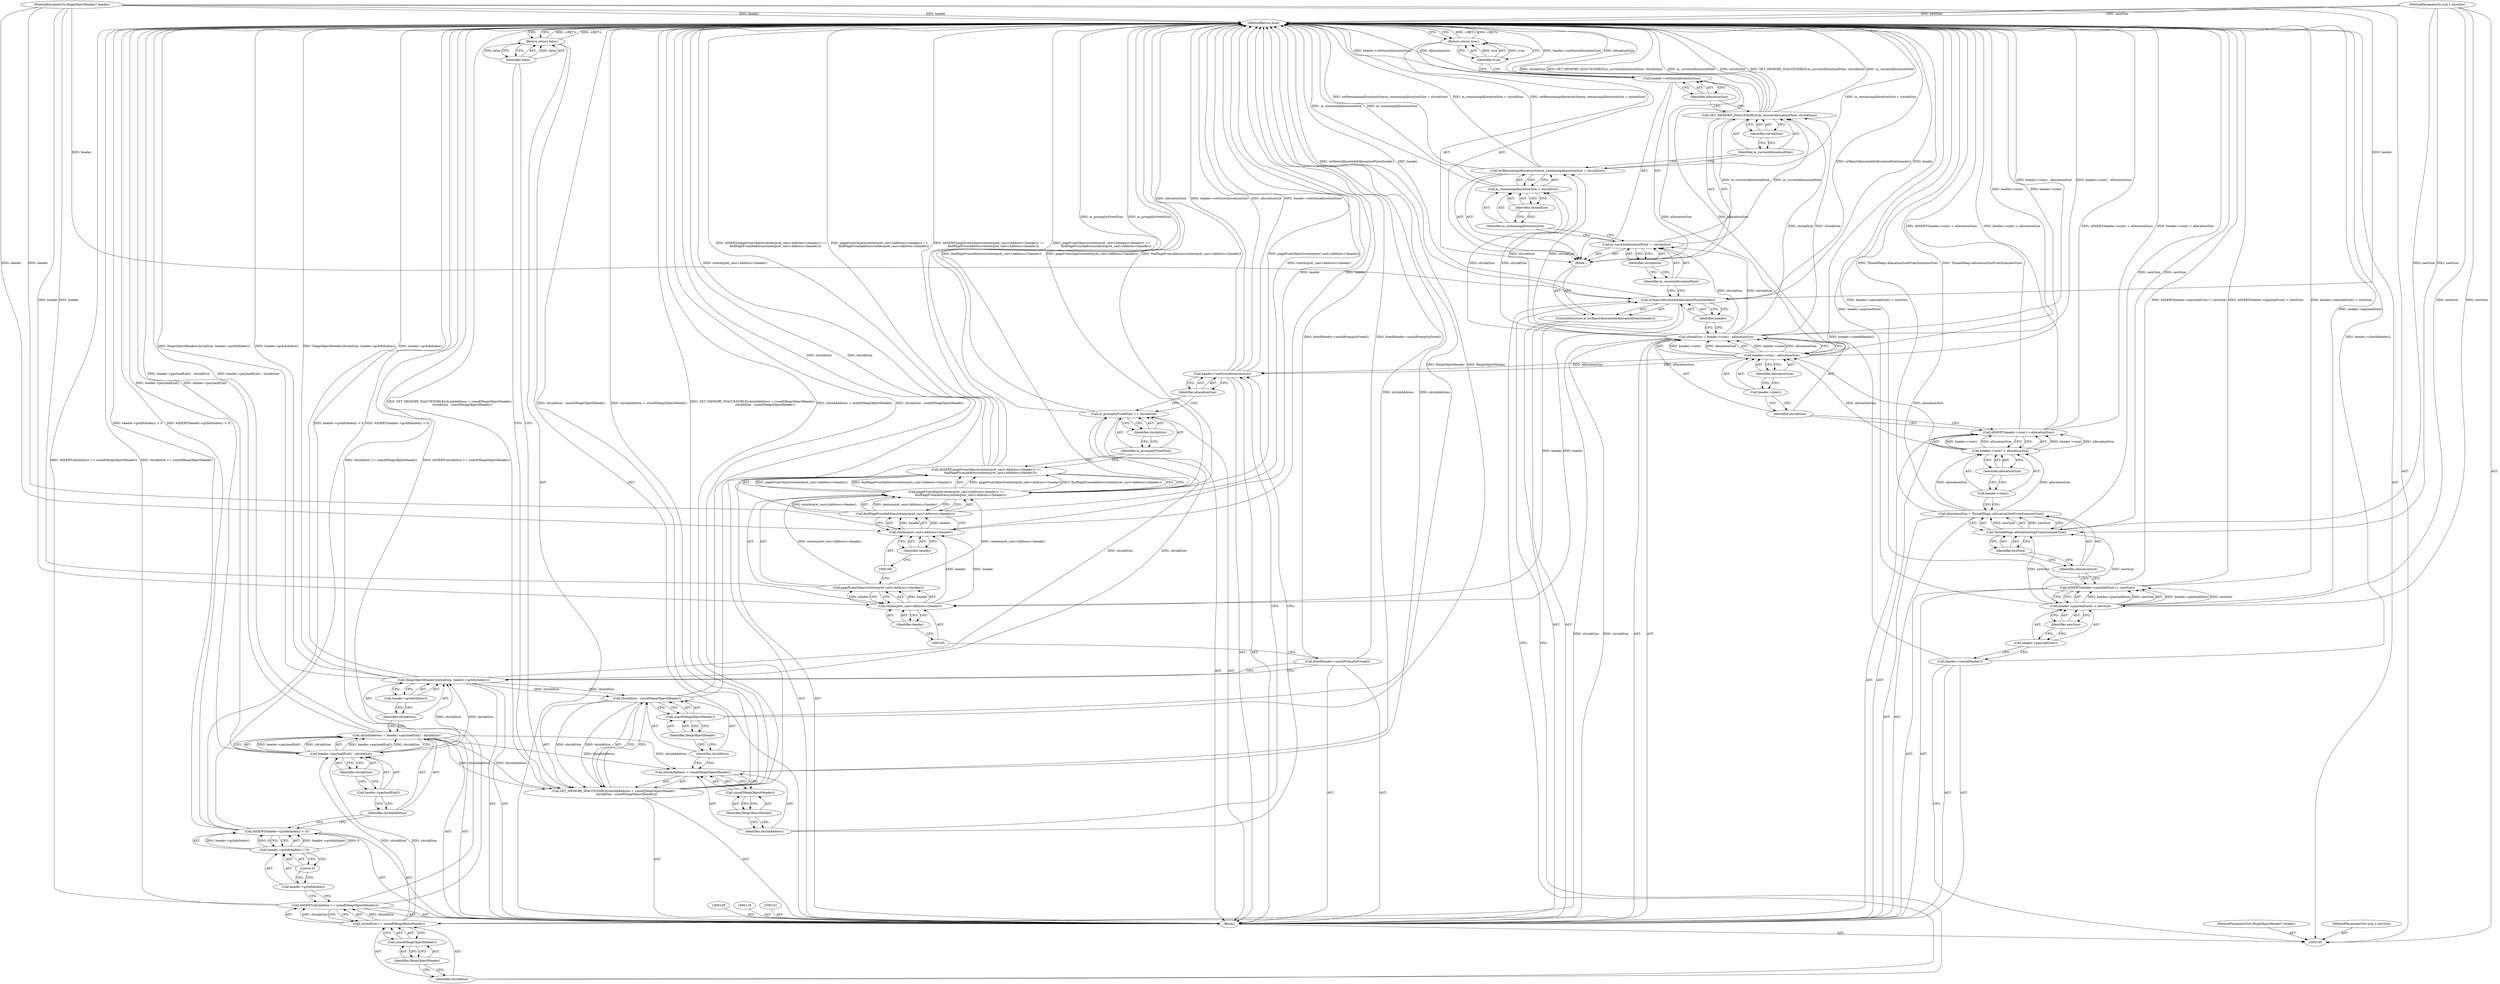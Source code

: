 digraph "0_Chrome_0749ec24fae74ec32d0567eef0e5ec43c84dbcb9_10" {
"1000187" [label="(MethodReturn,bool)"];
"1000101" [label="(MethodParameterIn,HeapObjectHeader* header)"];
"1000301" [label="(MethodParameterOut,HeapObjectHeader* header)"];
"1000102" [label="(MethodParameterIn,size_t newSize)"];
"1000302" [label="(MethodParameterOut,size_t newSize)"];
"1000103" [label="(Block,)"];
"1000136" [label="(Identifier,m_currentAllocationPoint)"];
"1000135" [label="(Call,SET_MEMORY_INACCESSIBLE(m_currentAllocationPoint, shrinkSize))"];
"1000137" [label="(Identifier,shrinkSize)"];
"1000139" [label="(Identifier,allocationSize)"];
"1000138" [label="(Call,header->setSize(allocationSize))"];
"1000141" [label="(Identifier,true)"];
"1000140" [label="(Return,return true;)"];
"1000142" [label="(Call,ASSERT(shrinkSize >= sizeof(HeapObjectHeader)))"];
"1000145" [label="(Call,sizeof(HeapObjectHeader))"];
"1000146" [label="(Identifier,HeapObjectHeader)"];
"1000143" [label="(Call,shrinkSize >= sizeof(HeapObjectHeader))"];
"1000144" [label="(Identifier,shrinkSize)"];
"1000147" [label="(Call,ASSERT(header->gcInfoIndex() > 0))"];
"1000150" [label="(Literal,0)"];
"1000148" [label="(Call,header->gcInfoIndex() > 0)"];
"1000149" [label="(Call,header->gcInfoIndex())"];
"1000152" [label="(Call,shrinkAddress = header->payloadEnd() - shrinkSize)"];
"1000153" [label="(Identifier,shrinkAddress)"];
"1000154" [label="(Call,header->payloadEnd() - shrinkSize)"];
"1000155" [label="(Call,header->payloadEnd())"];
"1000156" [label="(Identifier,shrinkSize)"];
"1000158" [label="(Identifier,shrinkSize)"];
"1000159" [label="(Call,header->gcInfoIndex())"];
"1000157" [label="(Call,HeapObjectHeader(shrinkSize, header->gcInfoIndex()))"];
"1000160" [label="(Call,freedHeader->markPromptlyFreed())"];
"1000104" [label="(Call,header->checkHeader())"];
"1000161" [label="(Call,ASSERT(pageFromObject(reinterpret_cast<Address>(header)) ==\n         findPageFromAddress(reinterpret_cast<Address>(header))))"];
"1000164" [label="(Call,reinterpret_cast<Address>(header))"];
"1000166" [label="(Identifier,header)"];
"1000162" [label="(Call,pageFromObject(reinterpret_cast<Address>(header)) ==\n         findPageFromAddress(reinterpret_cast<Address>(header)))"];
"1000163" [label="(Call,pageFromObject(reinterpret_cast<Address>(header)))"];
"1000168" [label="(Call,reinterpret_cast<Address>(header))"];
"1000170" [label="(Identifier,header)"];
"1000167" [label="(Call,findPageFromAddress(reinterpret_cast<Address>(header)))"];
"1000171" [label="(Call,m_promptlyFreedSize += shrinkSize)"];
"1000172" [label="(Identifier,m_promptlyFreedSize)"];
"1000173" [label="(Identifier,shrinkSize)"];
"1000175" [label="(Identifier,allocationSize)"];
"1000174" [label="(Call,header->setSize(allocationSize))"];
"1000176" [label="(Call,SET_MEMORY_INACCESSIBLE(shrinkAddress + sizeof(HeapObjectHeader),\n                          shrinkSize - sizeof(HeapObjectHeader)))"];
"1000177" [label="(Call,shrinkAddress + sizeof(HeapObjectHeader))"];
"1000178" [label="(Identifier,shrinkAddress)"];
"1000179" [label="(Call,sizeof(HeapObjectHeader))"];
"1000180" [label="(Identifier,HeapObjectHeader)"];
"1000181" [label="(Call,shrinkSize - sizeof(HeapObjectHeader))"];
"1000182" [label="(Identifier,shrinkSize)"];
"1000183" [label="(Call,sizeof(HeapObjectHeader))"];
"1000184" [label="(Identifier,HeapObjectHeader)"];
"1000185" [label="(Return,return false;)"];
"1000186" [label="(Identifier,false)"];
"1000106" [label="(Call,header->payloadSize() > newSize)"];
"1000107" [label="(Call,header->payloadSize())"];
"1000105" [label="(Call,ASSERT(header->payloadSize() > newSize))"];
"1000108" [label="(Identifier,newSize)"];
"1000110" [label="(Call,allocationSize = ThreadHeap::allocationSizeFromSize(newSize))"];
"1000111" [label="(Identifier,allocationSize)"];
"1000112" [label="(Call,ThreadHeap::allocationSizeFromSize(newSize))"];
"1000113" [label="(Identifier,newSize)"];
"1000115" [label="(Call,header->size() > allocationSize)"];
"1000116" [label="(Call,header->size())"];
"1000117" [label="(Identifier,allocationSize)"];
"1000114" [label="(Call,ASSERT(header->size() > allocationSize))"];
"1000121" [label="(Call,header->size() - allocationSize)"];
"1000122" [label="(Call,header->size())"];
"1000123" [label="(Identifier,allocationSize)"];
"1000119" [label="(Call,shrinkSize = header->size() - allocationSize)"];
"1000120" [label="(Identifier,shrinkSize)"];
"1000124" [label="(ControlStructure,if (isObjectAllocatedAtAllocationPoint(header)))"];
"1000126" [label="(Identifier,header)"];
"1000127" [label="(Block,)"];
"1000125" [label="(Call,isObjectAllocatedAtAllocationPoint(header))"];
"1000130" [label="(Identifier,shrinkSize)"];
"1000128" [label="(Call,m_currentAllocationPoint -= shrinkSize)"];
"1000129" [label="(Identifier,m_currentAllocationPoint)"];
"1000132" [label="(Call,m_remainingAllocationSize + shrinkSize)"];
"1000133" [label="(Identifier,m_remainingAllocationSize)"];
"1000131" [label="(Call,setRemainingAllocationSize(m_remainingAllocationSize + shrinkSize))"];
"1000134" [label="(Identifier,shrinkSize)"];
"1000187" -> "1000100"  [label="AST: "];
"1000187" -> "1000140"  [label="CFG: "];
"1000187" -> "1000185"  [label="CFG: "];
"1000125" -> "1000187"  [label="DDG: isObjectAllocatedAtAllocationPoint(header)"];
"1000125" -> "1000187"  [label="DDG: header"];
"1000106" -> "1000187"  [label="DDG: header->payloadSize()"];
"1000157" -> "1000187"  [label="DDG: HeapObjectHeader(shrinkSize, header->gcInfoIndex())"];
"1000157" -> "1000187"  [label="DDG: header->gcInfoIndex()"];
"1000104" -> "1000187"  [label="DDG: header->checkHeader()"];
"1000105" -> "1000187"  [label="DDG: ASSERT(header->payloadSize() > newSize)"];
"1000105" -> "1000187"  [label="DDG: header->payloadSize() > newSize"];
"1000176" -> "1000187"  [label="DDG: shrinkSize - sizeof(HeapObjectHeader)"];
"1000176" -> "1000187"  [label="DDG: SET_MEMORY_INACCESSIBLE(shrinkAddress + sizeof(HeapObjectHeader),\n                          shrinkSize - sizeof(HeapObjectHeader))"];
"1000176" -> "1000187"  [label="DDG: shrinkAddress + sizeof(HeapObjectHeader)"];
"1000152" -> "1000187"  [label="DDG: header->payloadEnd() - shrinkSize"];
"1000131" -> "1000187"  [label="DDG: setRemainingAllocationSize(m_remainingAllocationSize + shrinkSize)"];
"1000131" -> "1000187"  [label="DDG: m_remainingAllocationSize + shrinkSize"];
"1000181" -> "1000187"  [label="DDG: shrinkSize"];
"1000177" -> "1000187"  [label="DDG: shrinkAddress"];
"1000167" -> "1000187"  [label="DDG: reinterpret_cast<Address>(header)"];
"1000171" -> "1000187"  [label="DDG: m_promptlyFreedSize"];
"1000142" -> "1000187"  [label="DDG: ASSERT(shrinkSize >= sizeof(HeapObjectHeader))"];
"1000142" -> "1000187"  [label="DDG: shrinkSize >= sizeof(HeapObjectHeader)"];
"1000114" -> "1000187"  [label="DDG: ASSERT(header->size() > allocationSize)"];
"1000114" -> "1000187"  [label="DDG: header->size() > allocationSize"];
"1000160" -> "1000187"  [label="DDG: freedHeader->markPromptlyFreed()"];
"1000138" -> "1000187"  [label="DDG: allocationSize"];
"1000138" -> "1000187"  [label="DDG: header->setSize(allocationSize)"];
"1000183" -> "1000187"  [label="DDG: HeapObjectHeader"];
"1000154" -> "1000187"  [label="DDG: header->payloadEnd()"];
"1000162" -> "1000187"  [label="DDG: findPageFromAddress(reinterpret_cast<Address>(header))"];
"1000162" -> "1000187"  [label="DDG: pageFromObject(reinterpret_cast<Address>(header))"];
"1000119" -> "1000187"  [label="DDG: header->size() - allocationSize"];
"1000147" -> "1000187"  [label="DDG: header->gcInfoIndex() > 0"];
"1000147" -> "1000187"  [label="DDG: ASSERT(header->gcInfoIndex() > 0)"];
"1000132" -> "1000187"  [label="DDG: m_remainingAllocationSize"];
"1000102" -> "1000187"  [label="DDG: newSize"];
"1000110" -> "1000187"  [label="DDG: ThreadHeap::allocationSizeFromSize(newSize)"];
"1000135" -> "1000187"  [label="DDG: SET_MEMORY_INACCESSIBLE(m_currentAllocationPoint, shrinkSize)"];
"1000135" -> "1000187"  [label="DDG: m_currentAllocationPoint"];
"1000135" -> "1000187"  [label="DDG: shrinkSize"];
"1000112" -> "1000187"  [label="DDG: newSize"];
"1000101" -> "1000187"  [label="DDG: header"];
"1000121" -> "1000187"  [label="DDG: header->size()"];
"1000168" -> "1000187"  [label="DDG: header"];
"1000161" -> "1000187"  [label="DDG: pageFromObject(reinterpret_cast<Address>(header)) ==\n         findPageFromAddress(reinterpret_cast<Address>(header))"];
"1000161" -> "1000187"  [label="DDG: ASSERT(pageFromObject(reinterpret_cast<Address>(header)) ==\n         findPageFromAddress(reinterpret_cast<Address>(header)))"];
"1000174" -> "1000187"  [label="DDG: header->setSize(allocationSize)"];
"1000174" -> "1000187"  [label="DDG: allocationSize"];
"1000140" -> "1000187"  [label="DDG: <RET>"];
"1000185" -> "1000187"  [label="DDG: <RET>"];
"1000101" -> "1000100"  [label="AST: "];
"1000101" -> "1000187"  [label="DDG: header"];
"1000101" -> "1000125"  [label="DDG: header"];
"1000101" -> "1000164"  [label="DDG: header"];
"1000101" -> "1000168"  [label="DDG: header"];
"1000301" -> "1000100"  [label="AST: "];
"1000102" -> "1000100"  [label="AST: "];
"1000102" -> "1000187"  [label="DDG: newSize"];
"1000102" -> "1000106"  [label="DDG: newSize"];
"1000102" -> "1000112"  [label="DDG: newSize"];
"1000302" -> "1000100"  [label="AST: "];
"1000103" -> "1000100"  [label="AST: "];
"1000104" -> "1000103"  [label="AST: "];
"1000105" -> "1000103"  [label="AST: "];
"1000109" -> "1000103"  [label="AST: "];
"1000110" -> "1000103"  [label="AST: "];
"1000114" -> "1000103"  [label="AST: "];
"1000118" -> "1000103"  [label="AST: "];
"1000119" -> "1000103"  [label="AST: "];
"1000124" -> "1000103"  [label="AST: "];
"1000142" -> "1000103"  [label="AST: "];
"1000147" -> "1000103"  [label="AST: "];
"1000151" -> "1000103"  [label="AST: "];
"1000152" -> "1000103"  [label="AST: "];
"1000157" -> "1000103"  [label="AST: "];
"1000160" -> "1000103"  [label="AST: "];
"1000161" -> "1000103"  [label="AST: "];
"1000171" -> "1000103"  [label="AST: "];
"1000174" -> "1000103"  [label="AST: "];
"1000176" -> "1000103"  [label="AST: "];
"1000185" -> "1000103"  [label="AST: "];
"1000136" -> "1000135"  [label="AST: "];
"1000136" -> "1000131"  [label="CFG: "];
"1000137" -> "1000136"  [label="CFG: "];
"1000135" -> "1000127"  [label="AST: "];
"1000135" -> "1000137"  [label="CFG: "];
"1000136" -> "1000135"  [label="AST: "];
"1000137" -> "1000135"  [label="AST: "];
"1000139" -> "1000135"  [label="CFG: "];
"1000135" -> "1000187"  [label="DDG: SET_MEMORY_INACCESSIBLE(m_currentAllocationPoint, shrinkSize)"];
"1000135" -> "1000187"  [label="DDG: m_currentAllocationPoint"];
"1000135" -> "1000187"  [label="DDG: shrinkSize"];
"1000128" -> "1000135"  [label="DDG: m_currentAllocationPoint"];
"1000119" -> "1000135"  [label="DDG: shrinkSize"];
"1000137" -> "1000135"  [label="AST: "];
"1000137" -> "1000136"  [label="CFG: "];
"1000135" -> "1000137"  [label="CFG: "];
"1000139" -> "1000138"  [label="AST: "];
"1000139" -> "1000135"  [label="CFG: "];
"1000138" -> "1000139"  [label="CFG: "];
"1000138" -> "1000127"  [label="AST: "];
"1000138" -> "1000139"  [label="CFG: "];
"1000139" -> "1000138"  [label="AST: "];
"1000141" -> "1000138"  [label="CFG: "];
"1000138" -> "1000187"  [label="DDG: allocationSize"];
"1000138" -> "1000187"  [label="DDG: header->setSize(allocationSize)"];
"1000121" -> "1000138"  [label="DDG: allocationSize"];
"1000141" -> "1000140"  [label="AST: "];
"1000141" -> "1000138"  [label="CFG: "];
"1000140" -> "1000141"  [label="CFG: "];
"1000141" -> "1000140"  [label="DDG: true"];
"1000140" -> "1000127"  [label="AST: "];
"1000140" -> "1000141"  [label="CFG: "];
"1000141" -> "1000140"  [label="AST: "];
"1000187" -> "1000140"  [label="CFG: "];
"1000140" -> "1000187"  [label="DDG: <RET>"];
"1000141" -> "1000140"  [label="DDG: true"];
"1000142" -> "1000103"  [label="AST: "];
"1000142" -> "1000143"  [label="CFG: "];
"1000143" -> "1000142"  [label="AST: "];
"1000149" -> "1000142"  [label="CFG: "];
"1000142" -> "1000187"  [label="DDG: ASSERT(shrinkSize >= sizeof(HeapObjectHeader))"];
"1000142" -> "1000187"  [label="DDG: shrinkSize >= sizeof(HeapObjectHeader)"];
"1000143" -> "1000142"  [label="DDG: shrinkSize"];
"1000145" -> "1000143"  [label="AST: "];
"1000145" -> "1000146"  [label="CFG: "];
"1000146" -> "1000145"  [label="AST: "];
"1000143" -> "1000145"  [label="CFG: "];
"1000146" -> "1000145"  [label="AST: "];
"1000146" -> "1000144"  [label="CFG: "];
"1000145" -> "1000146"  [label="CFG: "];
"1000143" -> "1000142"  [label="AST: "];
"1000143" -> "1000145"  [label="CFG: "];
"1000144" -> "1000143"  [label="AST: "];
"1000145" -> "1000143"  [label="AST: "];
"1000142" -> "1000143"  [label="CFG: "];
"1000143" -> "1000142"  [label="DDG: shrinkSize"];
"1000119" -> "1000143"  [label="DDG: shrinkSize"];
"1000143" -> "1000154"  [label="DDG: shrinkSize"];
"1000144" -> "1000143"  [label="AST: "];
"1000144" -> "1000125"  [label="CFG: "];
"1000146" -> "1000144"  [label="CFG: "];
"1000147" -> "1000103"  [label="AST: "];
"1000147" -> "1000148"  [label="CFG: "];
"1000148" -> "1000147"  [label="AST: "];
"1000153" -> "1000147"  [label="CFG: "];
"1000147" -> "1000187"  [label="DDG: header->gcInfoIndex() > 0"];
"1000147" -> "1000187"  [label="DDG: ASSERT(header->gcInfoIndex() > 0)"];
"1000148" -> "1000147"  [label="DDG: header->gcInfoIndex()"];
"1000148" -> "1000147"  [label="DDG: 0"];
"1000150" -> "1000148"  [label="AST: "];
"1000150" -> "1000149"  [label="CFG: "];
"1000148" -> "1000150"  [label="CFG: "];
"1000148" -> "1000147"  [label="AST: "];
"1000148" -> "1000150"  [label="CFG: "];
"1000149" -> "1000148"  [label="AST: "];
"1000150" -> "1000148"  [label="AST: "];
"1000147" -> "1000148"  [label="CFG: "];
"1000148" -> "1000147"  [label="DDG: header->gcInfoIndex()"];
"1000148" -> "1000147"  [label="DDG: 0"];
"1000149" -> "1000148"  [label="AST: "];
"1000149" -> "1000142"  [label="CFG: "];
"1000150" -> "1000149"  [label="CFG: "];
"1000152" -> "1000103"  [label="AST: "];
"1000152" -> "1000154"  [label="CFG: "];
"1000153" -> "1000152"  [label="AST: "];
"1000154" -> "1000152"  [label="AST: "];
"1000158" -> "1000152"  [label="CFG: "];
"1000152" -> "1000187"  [label="DDG: header->payloadEnd() - shrinkSize"];
"1000154" -> "1000152"  [label="DDG: header->payloadEnd()"];
"1000154" -> "1000152"  [label="DDG: shrinkSize"];
"1000152" -> "1000176"  [label="DDG: shrinkAddress"];
"1000152" -> "1000177"  [label="DDG: shrinkAddress"];
"1000153" -> "1000152"  [label="AST: "];
"1000153" -> "1000147"  [label="CFG: "];
"1000155" -> "1000153"  [label="CFG: "];
"1000154" -> "1000152"  [label="AST: "];
"1000154" -> "1000156"  [label="CFG: "];
"1000155" -> "1000154"  [label="AST: "];
"1000156" -> "1000154"  [label="AST: "];
"1000152" -> "1000154"  [label="CFG: "];
"1000154" -> "1000187"  [label="DDG: header->payloadEnd()"];
"1000154" -> "1000152"  [label="DDG: header->payloadEnd()"];
"1000154" -> "1000152"  [label="DDG: shrinkSize"];
"1000143" -> "1000154"  [label="DDG: shrinkSize"];
"1000154" -> "1000157"  [label="DDG: shrinkSize"];
"1000155" -> "1000154"  [label="AST: "];
"1000155" -> "1000153"  [label="CFG: "];
"1000156" -> "1000155"  [label="CFG: "];
"1000156" -> "1000154"  [label="AST: "];
"1000156" -> "1000155"  [label="CFG: "];
"1000154" -> "1000156"  [label="CFG: "];
"1000158" -> "1000157"  [label="AST: "];
"1000158" -> "1000152"  [label="CFG: "];
"1000159" -> "1000158"  [label="CFG: "];
"1000159" -> "1000157"  [label="AST: "];
"1000159" -> "1000158"  [label="CFG: "];
"1000157" -> "1000159"  [label="CFG: "];
"1000157" -> "1000103"  [label="AST: "];
"1000157" -> "1000159"  [label="CFG: "];
"1000158" -> "1000157"  [label="AST: "];
"1000159" -> "1000157"  [label="AST: "];
"1000160" -> "1000157"  [label="CFG: "];
"1000157" -> "1000187"  [label="DDG: HeapObjectHeader(shrinkSize, header->gcInfoIndex())"];
"1000157" -> "1000187"  [label="DDG: header->gcInfoIndex()"];
"1000154" -> "1000157"  [label="DDG: shrinkSize"];
"1000157" -> "1000171"  [label="DDG: shrinkSize"];
"1000157" -> "1000181"  [label="DDG: shrinkSize"];
"1000160" -> "1000103"  [label="AST: "];
"1000160" -> "1000157"  [label="CFG: "];
"1000165" -> "1000160"  [label="CFG: "];
"1000160" -> "1000187"  [label="DDG: freedHeader->markPromptlyFreed()"];
"1000104" -> "1000103"  [label="AST: "];
"1000104" -> "1000100"  [label="CFG: "];
"1000107" -> "1000104"  [label="CFG: "];
"1000104" -> "1000187"  [label="DDG: header->checkHeader()"];
"1000161" -> "1000103"  [label="AST: "];
"1000161" -> "1000162"  [label="CFG: "];
"1000162" -> "1000161"  [label="AST: "];
"1000172" -> "1000161"  [label="CFG: "];
"1000161" -> "1000187"  [label="DDG: pageFromObject(reinterpret_cast<Address>(header)) ==\n         findPageFromAddress(reinterpret_cast<Address>(header))"];
"1000161" -> "1000187"  [label="DDG: ASSERT(pageFromObject(reinterpret_cast<Address>(header)) ==\n         findPageFromAddress(reinterpret_cast<Address>(header)))"];
"1000162" -> "1000161"  [label="DDG: pageFromObject(reinterpret_cast<Address>(header))"];
"1000162" -> "1000161"  [label="DDG: findPageFromAddress(reinterpret_cast<Address>(header))"];
"1000164" -> "1000163"  [label="AST: "];
"1000164" -> "1000166"  [label="CFG: "];
"1000165" -> "1000164"  [label="AST: "];
"1000166" -> "1000164"  [label="AST: "];
"1000163" -> "1000164"  [label="CFG: "];
"1000164" -> "1000163"  [label="DDG: header"];
"1000125" -> "1000164"  [label="DDG: header"];
"1000101" -> "1000164"  [label="DDG: header"];
"1000164" -> "1000168"  [label="DDG: header"];
"1000166" -> "1000164"  [label="AST: "];
"1000166" -> "1000165"  [label="CFG: "];
"1000164" -> "1000166"  [label="CFG: "];
"1000162" -> "1000161"  [label="AST: "];
"1000162" -> "1000167"  [label="CFG: "];
"1000163" -> "1000162"  [label="AST: "];
"1000167" -> "1000162"  [label="AST: "];
"1000161" -> "1000162"  [label="CFG: "];
"1000162" -> "1000187"  [label="DDG: findPageFromAddress(reinterpret_cast<Address>(header))"];
"1000162" -> "1000187"  [label="DDG: pageFromObject(reinterpret_cast<Address>(header))"];
"1000162" -> "1000161"  [label="DDG: pageFromObject(reinterpret_cast<Address>(header))"];
"1000162" -> "1000161"  [label="DDG: findPageFromAddress(reinterpret_cast<Address>(header))"];
"1000163" -> "1000162"  [label="DDG: reinterpret_cast<Address>(header)"];
"1000167" -> "1000162"  [label="DDG: reinterpret_cast<Address>(header)"];
"1000163" -> "1000162"  [label="AST: "];
"1000163" -> "1000164"  [label="CFG: "];
"1000164" -> "1000163"  [label="AST: "];
"1000169" -> "1000163"  [label="CFG: "];
"1000163" -> "1000162"  [label="DDG: reinterpret_cast<Address>(header)"];
"1000164" -> "1000163"  [label="DDG: header"];
"1000168" -> "1000167"  [label="AST: "];
"1000168" -> "1000170"  [label="CFG: "];
"1000169" -> "1000168"  [label="AST: "];
"1000170" -> "1000168"  [label="AST: "];
"1000167" -> "1000168"  [label="CFG: "];
"1000168" -> "1000187"  [label="DDG: header"];
"1000168" -> "1000167"  [label="DDG: header"];
"1000164" -> "1000168"  [label="DDG: header"];
"1000101" -> "1000168"  [label="DDG: header"];
"1000170" -> "1000168"  [label="AST: "];
"1000170" -> "1000169"  [label="CFG: "];
"1000168" -> "1000170"  [label="CFG: "];
"1000167" -> "1000162"  [label="AST: "];
"1000167" -> "1000168"  [label="CFG: "];
"1000168" -> "1000167"  [label="AST: "];
"1000162" -> "1000167"  [label="CFG: "];
"1000167" -> "1000187"  [label="DDG: reinterpret_cast<Address>(header)"];
"1000167" -> "1000162"  [label="DDG: reinterpret_cast<Address>(header)"];
"1000168" -> "1000167"  [label="DDG: header"];
"1000171" -> "1000103"  [label="AST: "];
"1000171" -> "1000173"  [label="CFG: "];
"1000172" -> "1000171"  [label="AST: "];
"1000173" -> "1000171"  [label="AST: "];
"1000175" -> "1000171"  [label="CFG: "];
"1000171" -> "1000187"  [label="DDG: m_promptlyFreedSize"];
"1000157" -> "1000171"  [label="DDG: shrinkSize"];
"1000172" -> "1000171"  [label="AST: "];
"1000172" -> "1000161"  [label="CFG: "];
"1000173" -> "1000172"  [label="CFG: "];
"1000173" -> "1000171"  [label="AST: "];
"1000173" -> "1000172"  [label="CFG: "];
"1000171" -> "1000173"  [label="CFG: "];
"1000175" -> "1000174"  [label="AST: "];
"1000175" -> "1000171"  [label="CFG: "];
"1000174" -> "1000175"  [label="CFG: "];
"1000174" -> "1000103"  [label="AST: "];
"1000174" -> "1000175"  [label="CFG: "];
"1000175" -> "1000174"  [label="AST: "];
"1000178" -> "1000174"  [label="CFG: "];
"1000174" -> "1000187"  [label="DDG: header->setSize(allocationSize)"];
"1000174" -> "1000187"  [label="DDG: allocationSize"];
"1000121" -> "1000174"  [label="DDG: allocationSize"];
"1000176" -> "1000103"  [label="AST: "];
"1000176" -> "1000181"  [label="CFG: "];
"1000177" -> "1000176"  [label="AST: "];
"1000181" -> "1000176"  [label="AST: "];
"1000186" -> "1000176"  [label="CFG: "];
"1000176" -> "1000187"  [label="DDG: shrinkSize - sizeof(HeapObjectHeader)"];
"1000176" -> "1000187"  [label="DDG: SET_MEMORY_INACCESSIBLE(shrinkAddress + sizeof(HeapObjectHeader),\n                          shrinkSize - sizeof(HeapObjectHeader))"];
"1000176" -> "1000187"  [label="DDG: shrinkAddress + sizeof(HeapObjectHeader)"];
"1000152" -> "1000176"  [label="DDG: shrinkAddress"];
"1000181" -> "1000176"  [label="DDG: shrinkSize"];
"1000177" -> "1000176"  [label="AST: "];
"1000177" -> "1000179"  [label="CFG: "];
"1000178" -> "1000177"  [label="AST: "];
"1000179" -> "1000177"  [label="AST: "];
"1000182" -> "1000177"  [label="CFG: "];
"1000177" -> "1000187"  [label="DDG: shrinkAddress"];
"1000152" -> "1000177"  [label="DDG: shrinkAddress"];
"1000178" -> "1000177"  [label="AST: "];
"1000178" -> "1000174"  [label="CFG: "];
"1000180" -> "1000178"  [label="CFG: "];
"1000179" -> "1000177"  [label="AST: "];
"1000179" -> "1000180"  [label="CFG: "];
"1000180" -> "1000179"  [label="AST: "];
"1000177" -> "1000179"  [label="CFG: "];
"1000180" -> "1000179"  [label="AST: "];
"1000180" -> "1000178"  [label="CFG: "];
"1000179" -> "1000180"  [label="CFG: "];
"1000181" -> "1000176"  [label="AST: "];
"1000181" -> "1000183"  [label="CFG: "];
"1000182" -> "1000181"  [label="AST: "];
"1000183" -> "1000181"  [label="AST: "];
"1000176" -> "1000181"  [label="CFG: "];
"1000181" -> "1000187"  [label="DDG: shrinkSize"];
"1000181" -> "1000176"  [label="DDG: shrinkSize"];
"1000157" -> "1000181"  [label="DDG: shrinkSize"];
"1000182" -> "1000181"  [label="AST: "];
"1000182" -> "1000177"  [label="CFG: "];
"1000184" -> "1000182"  [label="CFG: "];
"1000183" -> "1000181"  [label="AST: "];
"1000183" -> "1000184"  [label="CFG: "];
"1000184" -> "1000183"  [label="AST: "];
"1000181" -> "1000183"  [label="CFG: "];
"1000183" -> "1000187"  [label="DDG: HeapObjectHeader"];
"1000184" -> "1000183"  [label="AST: "];
"1000184" -> "1000182"  [label="CFG: "];
"1000183" -> "1000184"  [label="CFG: "];
"1000185" -> "1000103"  [label="AST: "];
"1000185" -> "1000186"  [label="CFG: "];
"1000186" -> "1000185"  [label="AST: "];
"1000187" -> "1000185"  [label="CFG: "];
"1000185" -> "1000187"  [label="DDG: <RET>"];
"1000186" -> "1000185"  [label="DDG: false"];
"1000186" -> "1000185"  [label="AST: "];
"1000186" -> "1000176"  [label="CFG: "];
"1000185" -> "1000186"  [label="CFG: "];
"1000186" -> "1000185"  [label="DDG: false"];
"1000106" -> "1000105"  [label="AST: "];
"1000106" -> "1000108"  [label="CFG: "];
"1000107" -> "1000106"  [label="AST: "];
"1000108" -> "1000106"  [label="AST: "];
"1000105" -> "1000106"  [label="CFG: "];
"1000106" -> "1000187"  [label="DDG: header->payloadSize()"];
"1000106" -> "1000105"  [label="DDG: header->payloadSize()"];
"1000106" -> "1000105"  [label="DDG: newSize"];
"1000102" -> "1000106"  [label="DDG: newSize"];
"1000106" -> "1000112"  [label="DDG: newSize"];
"1000107" -> "1000106"  [label="AST: "];
"1000107" -> "1000104"  [label="CFG: "];
"1000108" -> "1000107"  [label="CFG: "];
"1000105" -> "1000103"  [label="AST: "];
"1000105" -> "1000106"  [label="CFG: "];
"1000106" -> "1000105"  [label="AST: "];
"1000111" -> "1000105"  [label="CFG: "];
"1000105" -> "1000187"  [label="DDG: ASSERT(header->payloadSize() > newSize)"];
"1000105" -> "1000187"  [label="DDG: header->payloadSize() > newSize"];
"1000106" -> "1000105"  [label="DDG: header->payloadSize()"];
"1000106" -> "1000105"  [label="DDG: newSize"];
"1000108" -> "1000106"  [label="AST: "];
"1000108" -> "1000107"  [label="CFG: "];
"1000106" -> "1000108"  [label="CFG: "];
"1000110" -> "1000103"  [label="AST: "];
"1000110" -> "1000112"  [label="CFG: "];
"1000111" -> "1000110"  [label="AST: "];
"1000112" -> "1000110"  [label="AST: "];
"1000116" -> "1000110"  [label="CFG: "];
"1000110" -> "1000187"  [label="DDG: ThreadHeap::allocationSizeFromSize(newSize)"];
"1000112" -> "1000110"  [label="DDG: newSize"];
"1000110" -> "1000115"  [label="DDG: allocationSize"];
"1000111" -> "1000110"  [label="AST: "];
"1000111" -> "1000105"  [label="CFG: "];
"1000113" -> "1000111"  [label="CFG: "];
"1000112" -> "1000110"  [label="AST: "];
"1000112" -> "1000113"  [label="CFG: "];
"1000113" -> "1000112"  [label="AST: "];
"1000110" -> "1000112"  [label="CFG: "];
"1000112" -> "1000187"  [label="DDG: newSize"];
"1000112" -> "1000110"  [label="DDG: newSize"];
"1000106" -> "1000112"  [label="DDG: newSize"];
"1000102" -> "1000112"  [label="DDG: newSize"];
"1000113" -> "1000112"  [label="AST: "];
"1000113" -> "1000111"  [label="CFG: "];
"1000112" -> "1000113"  [label="CFG: "];
"1000115" -> "1000114"  [label="AST: "];
"1000115" -> "1000117"  [label="CFG: "];
"1000116" -> "1000115"  [label="AST: "];
"1000117" -> "1000115"  [label="AST: "];
"1000114" -> "1000115"  [label="CFG: "];
"1000115" -> "1000114"  [label="DDG: header->size()"];
"1000115" -> "1000114"  [label="DDG: allocationSize"];
"1000110" -> "1000115"  [label="DDG: allocationSize"];
"1000115" -> "1000121"  [label="DDG: allocationSize"];
"1000116" -> "1000115"  [label="AST: "];
"1000116" -> "1000110"  [label="CFG: "];
"1000117" -> "1000116"  [label="CFG: "];
"1000117" -> "1000115"  [label="AST: "];
"1000117" -> "1000116"  [label="CFG: "];
"1000115" -> "1000117"  [label="CFG: "];
"1000114" -> "1000103"  [label="AST: "];
"1000114" -> "1000115"  [label="CFG: "];
"1000115" -> "1000114"  [label="AST: "];
"1000120" -> "1000114"  [label="CFG: "];
"1000114" -> "1000187"  [label="DDG: ASSERT(header->size() > allocationSize)"];
"1000114" -> "1000187"  [label="DDG: header->size() > allocationSize"];
"1000115" -> "1000114"  [label="DDG: header->size()"];
"1000115" -> "1000114"  [label="DDG: allocationSize"];
"1000121" -> "1000119"  [label="AST: "];
"1000121" -> "1000123"  [label="CFG: "];
"1000122" -> "1000121"  [label="AST: "];
"1000123" -> "1000121"  [label="AST: "];
"1000119" -> "1000121"  [label="CFG: "];
"1000121" -> "1000187"  [label="DDG: header->size()"];
"1000121" -> "1000119"  [label="DDG: header->size()"];
"1000121" -> "1000119"  [label="DDG: allocationSize"];
"1000115" -> "1000121"  [label="DDG: allocationSize"];
"1000121" -> "1000138"  [label="DDG: allocationSize"];
"1000121" -> "1000174"  [label="DDG: allocationSize"];
"1000122" -> "1000121"  [label="AST: "];
"1000122" -> "1000120"  [label="CFG: "];
"1000123" -> "1000122"  [label="CFG: "];
"1000123" -> "1000121"  [label="AST: "];
"1000123" -> "1000122"  [label="CFG: "];
"1000121" -> "1000123"  [label="CFG: "];
"1000119" -> "1000103"  [label="AST: "];
"1000119" -> "1000121"  [label="CFG: "];
"1000120" -> "1000119"  [label="AST: "];
"1000121" -> "1000119"  [label="AST: "];
"1000126" -> "1000119"  [label="CFG: "];
"1000119" -> "1000187"  [label="DDG: header->size() - allocationSize"];
"1000121" -> "1000119"  [label="DDG: header->size()"];
"1000121" -> "1000119"  [label="DDG: allocationSize"];
"1000119" -> "1000128"  [label="DDG: shrinkSize"];
"1000119" -> "1000131"  [label="DDG: shrinkSize"];
"1000119" -> "1000132"  [label="DDG: shrinkSize"];
"1000119" -> "1000135"  [label="DDG: shrinkSize"];
"1000119" -> "1000143"  [label="DDG: shrinkSize"];
"1000120" -> "1000119"  [label="AST: "];
"1000120" -> "1000114"  [label="CFG: "];
"1000122" -> "1000120"  [label="CFG: "];
"1000124" -> "1000103"  [label="AST: "];
"1000125" -> "1000124"  [label="AST: "];
"1000127" -> "1000124"  [label="AST: "];
"1000126" -> "1000125"  [label="AST: "];
"1000126" -> "1000119"  [label="CFG: "];
"1000125" -> "1000126"  [label="CFG: "];
"1000127" -> "1000124"  [label="AST: "];
"1000128" -> "1000127"  [label="AST: "];
"1000131" -> "1000127"  [label="AST: "];
"1000135" -> "1000127"  [label="AST: "];
"1000138" -> "1000127"  [label="AST: "];
"1000140" -> "1000127"  [label="AST: "];
"1000125" -> "1000124"  [label="AST: "];
"1000125" -> "1000126"  [label="CFG: "];
"1000126" -> "1000125"  [label="AST: "];
"1000129" -> "1000125"  [label="CFG: "];
"1000144" -> "1000125"  [label="CFG: "];
"1000125" -> "1000187"  [label="DDG: isObjectAllocatedAtAllocationPoint(header)"];
"1000125" -> "1000187"  [label="DDG: header"];
"1000101" -> "1000125"  [label="DDG: header"];
"1000125" -> "1000164"  [label="DDG: header"];
"1000130" -> "1000128"  [label="AST: "];
"1000130" -> "1000129"  [label="CFG: "];
"1000128" -> "1000130"  [label="CFG: "];
"1000128" -> "1000127"  [label="AST: "];
"1000128" -> "1000130"  [label="CFG: "];
"1000129" -> "1000128"  [label="AST: "];
"1000130" -> "1000128"  [label="AST: "];
"1000133" -> "1000128"  [label="CFG: "];
"1000119" -> "1000128"  [label="DDG: shrinkSize"];
"1000128" -> "1000135"  [label="DDG: m_currentAllocationPoint"];
"1000129" -> "1000128"  [label="AST: "];
"1000129" -> "1000125"  [label="CFG: "];
"1000130" -> "1000129"  [label="CFG: "];
"1000132" -> "1000131"  [label="AST: "];
"1000132" -> "1000134"  [label="CFG: "];
"1000133" -> "1000132"  [label="AST: "];
"1000134" -> "1000132"  [label="AST: "];
"1000131" -> "1000132"  [label="CFG: "];
"1000132" -> "1000187"  [label="DDG: m_remainingAllocationSize"];
"1000119" -> "1000132"  [label="DDG: shrinkSize"];
"1000133" -> "1000132"  [label="AST: "];
"1000133" -> "1000128"  [label="CFG: "];
"1000134" -> "1000133"  [label="CFG: "];
"1000131" -> "1000127"  [label="AST: "];
"1000131" -> "1000132"  [label="CFG: "];
"1000132" -> "1000131"  [label="AST: "];
"1000136" -> "1000131"  [label="CFG: "];
"1000131" -> "1000187"  [label="DDG: setRemainingAllocationSize(m_remainingAllocationSize + shrinkSize)"];
"1000131" -> "1000187"  [label="DDG: m_remainingAllocationSize + shrinkSize"];
"1000119" -> "1000131"  [label="DDG: shrinkSize"];
"1000134" -> "1000132"  [label="AST: "];
"1000134" -> "1000133"  [label="CFG: "];
"1000132" -> "1000134"  [label="CFG: "];
}
